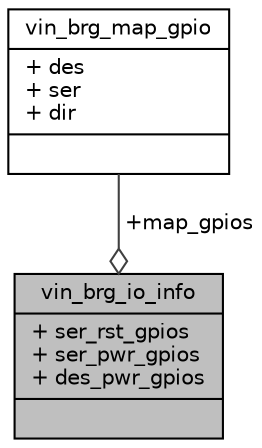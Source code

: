 digraph "vin_brg_io_info"
{
 // INTERACTIVE_SVG=YES
 // LATEX_PDF_SIZE
  bgcolor="transparent";
  edge [fontname="Helvetica",fontsize="10",labelfontname="Helvetica",labelfontsize="10"];
  node [fontname="Helvetica",fontsize="10",shape=record];
  Node1 [label="{vin_brg_io_info\n|+ ser_rst_gpios\l+ ser_pwr_gpios\l+ des_pwr_gpios\l|}",height=0.2,width=0.4,color="black", fillcolor="grey75", style="filled", fontcolor="black",tooltip=" "];
  Node2 -> Node1 [color="grey25",fontsize="10",style="solid",label=" +map_gpios" ,arrowhead="odiamond",fontname="Helvetica"];
  Node2 [label="{vin_brg_map_gpio\n|+ des\l+ ser\l+ dir\l|}",height=0.2,width=0.4,color="black",URL="$d7/d77/structvin__brg__map__gpio.html",tooltip=" "];
}
